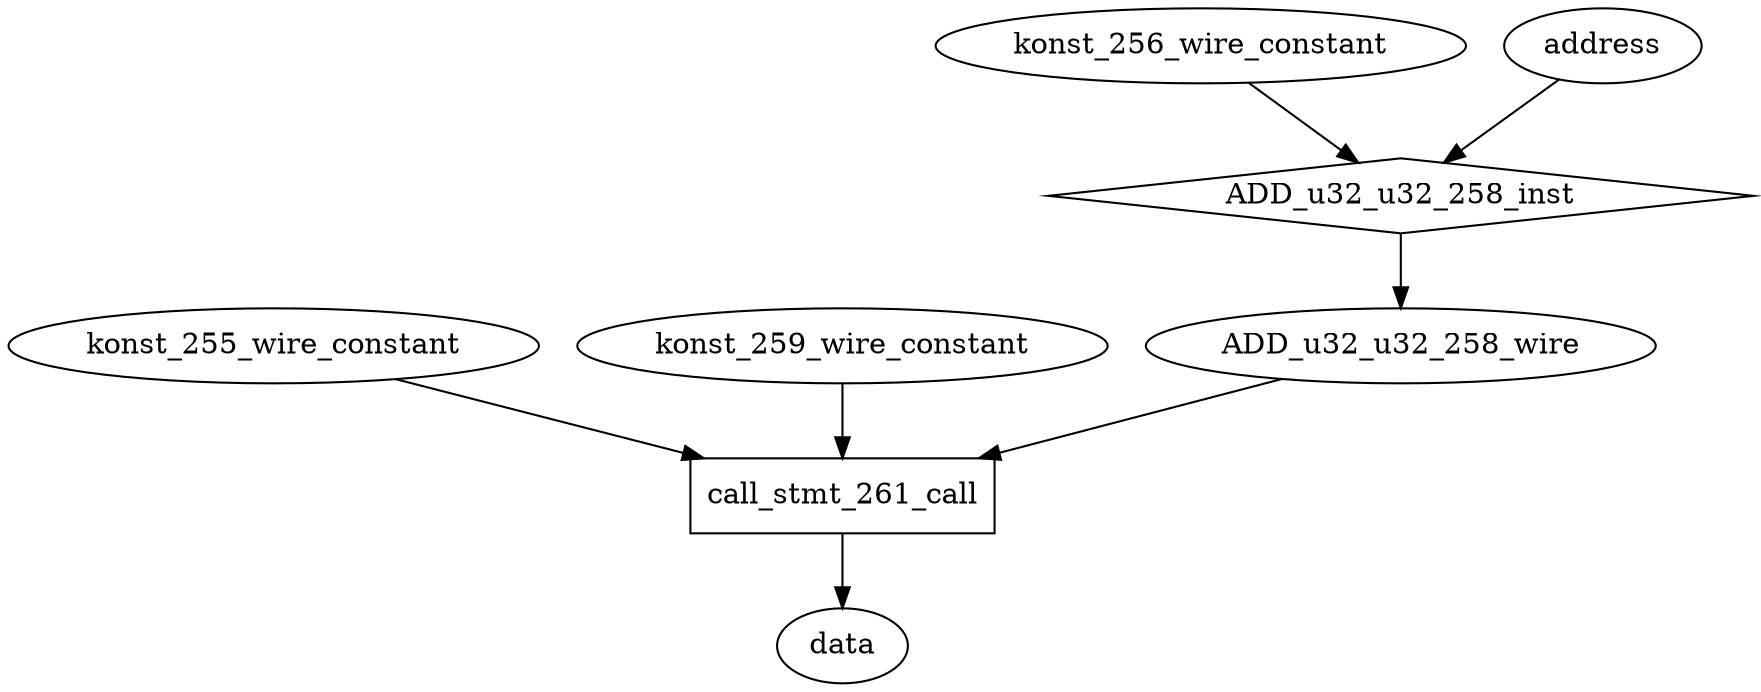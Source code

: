 digraph data_path {
  ADD_u32_u32_258_wire [shape=ellipse];
  konst_255_wire_constant [shape=ellipse];
  konst_256_wire_constant [shape=ellipse];
  konst_259_wire_constant [shape=ellipse];
  ADD_u32_u32_258_inst [shape=diamond];
address  -> ADD_u32_u32_258_inst;
konst_256_wire_constant  -> ADD_u32_u32_258_inst;
ADD_u32_u32_258_inst -> ADD_u32_u32_258_wire;
  call_stmt_261_call [shape=rectangle];
konst_255_wire_constant  -> call_stmt_261_call;
ADD_u32_u32_258_wire  -> call_stmt_261_call;
konst_259_wire_constant  -> call_stmt_261_call;
call_stmt_261_call -> data;
}
